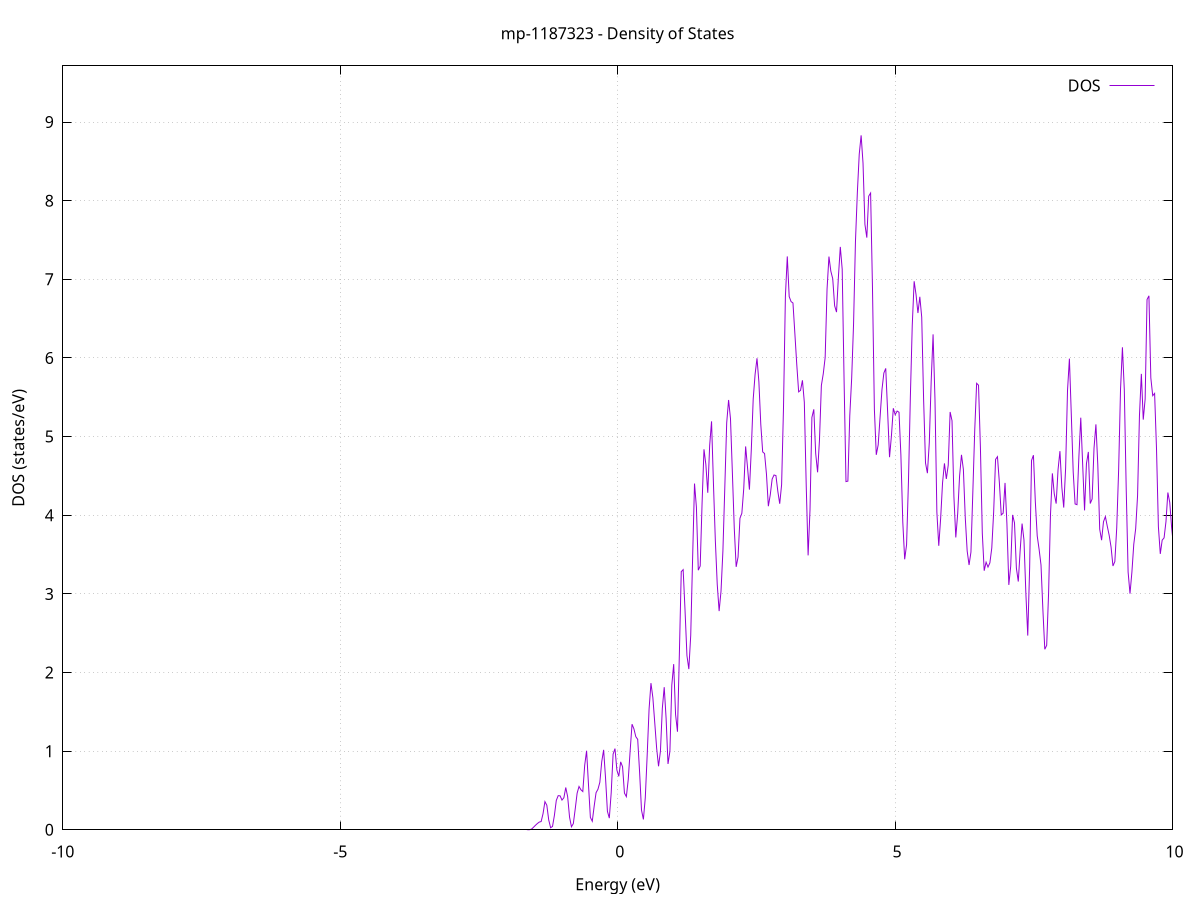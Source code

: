 set title 'mp-1187323 - Density of States'
set xlabel 'Energy (eV)'
set ylabel 'DOS (states/eV)'
set grid
set xrange [-10:10]
set yrange [0:9.715]
set xzeroaxis lt -1
set terminal png size 800,600
set output 'mp-1187323_dos_gnuplot.png'
plot '-' using 1:2 with lines title 'DOS'
-48.368100 0.000000
-48.333900 0.000000
-48.299800 0.000000
-48.265700 0.000000
-48.231600 0.000000
-48.197400 0.000000
-48.163300 0.000000
-48.129200 0.000000
-48.095100 0.000000
-48.060900 0.000000
-48.026800 0.000000
-47.992700 0.000000
-47.958600 0.000000
-47.924400 0.000000
-47.890300 0.000000
-47.856200 0.000000
-47.822100 0.000000
-47.787900 0.000000
-47.753800 0.000000
-47.719700 0.000000
-47.685600 0.000000
-47.651400 0.000000
-47.617300 0.000000
-47.583200 0.000000
-47.549100 0.000000
-47.514900 0.000000
-47.480800 0.000000
-47.446700 0.000000
-47.412600 0.000000
-47.378500 0.000000
-47.344300 0.000000
-47.310200 0.000000
-47.276100 0.000000
-47.242000 0.000000
-47.207800 0.000000
-47.173700 0.000000
-47.139600 0.000000
-47.105500 0.000000
-47.071300 0.000000
-47.037200 0.000000
-47.003100 0.000000
-46.969000 0.000000
-46.934800 0.000000
-46.900700 0.000000
-46.866600 0.000000
-46.832500 0.000000
-46.798300 0.000000
-46.764200 0.000000
-46.730100 0.000000
-46.696000 0.000000
-46.661800 0.000000
-46.627700 0.000000
-46.593600 0.000000
-46.559500 0.000000
-46.525300 0.000000
-46.491200 0.000000
-46.457100 0.000000
-46.423000 0.000000
-46.388800 0.000000
-46.354700 0.000000
-46.320600 0.000000
-46.286500 0.000000
-46.252300 0.000000
-46.218200 0.000000
-46.184100 0.000000
-46.150000 0.000000
-46.115800 0.000000
-46.081700 0.000000
-46.047600 0.000000
-46.013500 0.000000
-45.979300 0.000000
-45.945200 0.000000
-45.911100 0.000000
-45.877000 0.000000
-45.842900 0.000000
-45.808700 0.000000
-45.774600 0.000000
-45.740500 0.000000
-45.706400 0.000000
-45.672200 0.000000
-45.638100 0.000000
-45.604000 0.000000
-45.569900 0.000000
-45.535700 0.000000
-45.501600 0.000000
-45.467500 0.000000
-45.433400 0.000100
-45.399200 0.004600
-45.365100 0.140200
-45.331000 1.758600
-45.296900 9.192500
-45.262700 20.188500
-45.228600 18.716900
-45.194500 7.321600
-45.160400 1.201800
-45.126200 0.082000
-45.092100 0.002300
-45.058000 0.000000
-45.023900 0.000000
-44.989700 0.000000
-44.955600 0.000000
-44.921500 0.000000
-44.887400 0.000000
-44.853200 0.000000
-44.819100 0.000000
-44.785000 0.000000
-44.750900 0.000000
-44.716700 0.000000
-44.682600 0.000000
-44.648500 0.000000
-44.614400 0.000000
-44.580200 0.000000
-44.546100 0.000000
-44.512000 0.000000
-44.477900 0.000000
-44.443700 0.000000
-44.409600 0.000000
-44.375500 0.000000
-44.341400 0.000000
-44.307300 0.000000
-44.273100 0.000000
-44.239000 0.000000
-44.204900 0.000000
-44.170800 0.000000
-44.136600 0.000000
-44.102500 0.000000
-44.068400 0.000000
-44.034300 0.000000
-44.000100 0.000000
-43.966000 0.000000
-43.931900 0.000000
-43.897800 0.000000
-43.863600 0.000000
-43.829500 0.000000
-43.795400 0.000000
-43.761300 0.000000
-43.727100 0.000000
-43.693000 0.000000
-43.658900 0.000000
-43.624800 0.000000
-43.590600 0.000000
-43.556500 0.000000
-43.522400 0.000000
-43.488300 0.000000
-43.454100 0.000000
-43.420000 0.000000
-43.385900 0.000000
-43.351800 0.000000
-43.317600 0.000000
-43.283500 0.000000
-43.249400 0.000000
-43.215300 0.000000
-43.181100 0.000000
-43.147000 0.000000
-43.112900 0.000000
-43.078800 0.000000
-43.044600 0.000000
-43.010500 0.000000
-42.976400 0.000000
-42.942300 0.000000
-42.908100 0.000000
-42.874000 0.000000
-42.839900 0.000000
-42.805800 0.000000
-42.771700 0.000000
-42.737500 0.000000
-42.703400 0.000000
-42.669300 0.000000
-42.635200 0.000000
-42.601000 0.000000
-42.566900 0.000000
-42.532800 0.000000
-42.498700 0.000000
-42.464500 0.000000
-42.430400 0.000000
-42.396300 0.000000
-42.362200 0.000000
-42.328000 0.000000
-42.293900 0.000000
-42.259800 0.000000
-42.225700 0.000000
-42.191500 0.000000
-42.157400 0.000000
-42.123300 0.000000
-42.089200 0.000000
-42.055000 0.000000
-42.020900 0.000000
-41.986800 0.000000
-41.952700 0.000000
-41.918500 0.000000
-41.884400 0.000000
-41.850300 0.000000
-41.816200 0.000000
-41.782000 0.000000
-41.747900 0.000000
-41.713800 0.000000
-41.679700 0.000000
-41.645500 0.000000
-41.611400 0.000000
-41.577300 0.000000
-41.543200 0.000000
-41.509000 0.000000
-41.474900 0.000000
-41.440800 0.000000
-41.406700 0.000000
-41.372500 0.000000
-41.338400 0.000000
-41.304300 0.000000
-41.270200 0.000000
-41.236100 0.000000
-41.201900 0.000000
-41.167800 0.000000
-41.133700 0.000000
-41.099600 0.000000
-41.065400 0.000000
-41.031300 0.000000
-40.997200 0.000000
-40.963100 0.000000
-40.928900 0.000000
-40.894800 0.000000
-40.860700 0.000000
-40.826600 0.000000
-40.792400 0.000000
-40.758300 0.000000
-40.724200 0.000000
-40.690100 0.000000
-40.655900 0.000000
-40.621800 0.000000
-40.587700 0.000000
-40.553600 0.000000
-40.519400 0.000000
-40.485300 0.000000
-40.451200 0.000000
-40.417100 0.000000
-40.382900 0.000000
-40.348800 0.000000
-40.314700 0.000000
-40.280600 0.000000
-40.246400 0.000000
-40.212300 0.000000
-40.178200 0.000000
-40.144100 0.000000
-40.109900 0.000000
-40.075800 0.000000
-40.041700 0.000000
-40.007600 0.000000
-39.973400 0.000000
-39.939300 0.000000
-39.905200 0.000000
-39.871100 0.000000
-39.836900 0.000000
-39.802800 0.000000
-39.768700 0.000000
-39.734600 0.000000
-39.700500 0.000000
-39.666300 0.000000
-39.632200 0.000000
-39.598100 0.000000
-39.564000 0.000000
-39.529800 0.000000
-39.495700 0.000000
-39.461600 0.000000
-39.427500 0.000000
-39.393300 0.000000
-39.359200 0.000000
-39.325100 0.000000
-39.291000 0.000000
-39.256800 0.000000
-39.222700 0.000000
-39.188600 0.000000
-39.154500 0.000000
-39.120300 0.000000
-39.086200 0.000000
-39.052100 0.000000
-39.018000 0.000000
-38.983800 0.000000
-38.949700 0.000000
-38.915600 0.000000
-38.881500 0.000000
-38.847300 0.000000
-38.813200 0.000000
-38.779100 0.000000
-38.745000 0.000000
-38.710800 0.000000
-38.676700 0.000000
-38.642600 0.000000
-38.608500 0.000000
-38.574300 0.000000
-38.540200 0.000000
-38.506100 0.000000
-38.472000 0.000000
-38.437800 0.000000
-38.403700 0.000000
-38.369600 0.000000
-38.335500 0.000000
-38.301300 0.000000
-38.267200 0.000000
-38.233100 0.000000
-38.199000 0.000000
-38.164900 0.000000
-38.130700 0.000000
-38.096600 0.000000
-38.062500 0.000000
-38.028400 0.000000
-37.994200 0.000000
-37.960100 0.000000
-37.926000 0.000000
-37.891900 0.000000
-37.857700 0.000000
-37.823600 0.000000
-37.789500 0.000000
-37.755400 0.000000
-37.721200 0.000000
-37.687100 0.000000
-37.653000 0.000000
-37.618900 0.000000
-37.584700 0.000000
-37.550600 0.000000
-37.516500 0.000000
-37.482400 0.000000
-37.448200 0.000000
-37.414100 0.000000
-37.380000 0.000000
-37.345900 0.000000
-37.311700 0.000000
-37.277600 0.000000
-37.243500 0.000000
-37.209400 0.000000
-37.175200 0.000000
-37.141100 0.000000
-37.107000 0.000000
-37.072900 0.000000
-37.038700 0.000000
-37.004600 0.000000
-36.970500 0.000000
-36.936400 0.000000
-36.902200 0.000000
-36.868100 0.000000
-36.834000 0.000000
-36.799900 0.000000
-36.765700 0.000000
-36.731600 0.000000
-36.697500 0.000000
-36.663400 0.000000
-36.629300 0.000000
-36.595100 0.000000
-36.561000 0.000000
-36.526900 0.000000
-36.492800 0.000000
-36.458600 0.000000
-36.424500 0.000000
-36.390400 0.000000
-36.356300 0.000000
-36.322100 0.000000
-36.288000 0.000000
-36.253900 0.000000
-36.219800 0.000000
-36.185600 0.000000
-36.151500 0.000000
-36.117400 0.000000
-36.083300 0.000000
-36.049100 0.000000
-36.015000 0.000000
-35.980900 0.000000
-35.946800 0.000000
-35.912600 0.000000
-35.878500 0.000000
-35.844400 0.000000
-35.810300 0.000000
-35.776100 0.000000
-35.742000 0.000000
-35.707900 0.000000
-35.673800 0.000000
-35.639600 0.000000
-35.605500 0.000000
-35.571400 0.000000
-35.537300 0.000000
-35.503100 0.000000
-35.469000 0.000000
-35.434900 0.000000
-35.400800 0.000000
-35.366600 0.000000
-35.332500 0.000000
-35.298400 0.000000
-35.264300 0.000000
-35.230100 0.000000
-35.196000 0.000000
-35.161900 0.000000
-35.127800 0.000000
-35.093700 0.000000
-35.059500 0.000000
-35.025400 0.000000
-34.991300 0.000000
-34.957200 0.000000
-34.923000 0.000000
-34.888900 0.000000
-34.854800 0.000000
-34.820700 0.000000
-34.786500 0.000000
-34.752400 0.000000
-34.718300 0.000000
-34.684200 0.000000
-34.650000 0.000000
-34.615900 0.000000
-34.581800 0.000000
-34.547700 0.000000
-34.513500 0.000000
-34.479400 0.000000
-34.445300 0.000000
-34.411200 0.000000
-34.377000 0.000000
-34.342900 0.000000
-34.308800 0.000000
-34.274700 0.000000
-34.240500 0.000000
-34.206400 0.000000
-34.172300 0.000000
-34.138200 0.000000
-34.104000 0.000000
-34.069900 0.000000
-34.035800 0.000000
-34.001700 0.000000
-33.967500 0.000000
-33.933400 0.000000
-33.899300 0.000000
-33.865200 0.000000
-33.831000 0.000000
-33.796900 0.000000
-33.762800 0.000000
-33.728700 0.000000
-33.694500 0.000000
-33.660400 0.000000
-33.626300 0.000000
-33.592200 0.000000
-33.558100 0.000000
-33.523900 0.000000
-33.489800 0.000000
-33.455700 0.000000
-33.421600 0.000000
-33.387400 0.000000
-33.353300 0.000000
-33.319200 0.000000
-33.285100 0.000000
-33.250900 0.000000
-33.216800 0.000000
-33.182700 0.000000
-33.148600 0.000000
-33.114400 0.000000
-33.080300 0.000000
-33.046200 0.000000
-33.012100 0.000000
-32.977900 0.000000
-32.943800 0.000000
-32.909700 0.000000
-32.875600 0.000000
-32.841400 0.000000
-32.807300 0.000000
-32.773200 0.000000
-32.739100 0.000000
-32.704900 0.000000
-32.670800 0.000000
-32.636700 0.000000
-32.602600 0.000000
-32.568400 0.000000
-32.534300 0.000000
-32.500200 0.000000
-32.466100 0.000000
-32.431900 0.000000
-32.397800 0.000000
-32.363700 0.000000
-32.329600 0.000000
-32.295400 0.000000
-32.261300 0.000000
-32.227200 0.000000
-32.193100 0.000000
-32.158900 0.000000
-32.124800 0.000000
-32.090700 0.000000
-32.056600 0.000000
-32.022500 0.000000
-31.988300 0.000000
-31.954200 0.000000
-31.920100 0.000000
-31.886000 0.000000
-31.851800 0.000000
-31.817700 0.000000
-31.783600 0.000000
-31.749500 0.000000
-31.715300 0.000000
-31.681200 0.000000
-31.647100 0.000000
-31.613000 0.000000
-31.578800 0.000000
-31.544700 0.000000
-31.510600 0.000000
-31.476500 0.000000
-31.442300 0.000000
-31.408200 0.000000
-31.374100 0.000000
-31.340000 0.000000
-31.305800 0.000000
-31.271700 0.000000
-31.237600 0.000000
-31.203500 0.000000
-31.169300 0.000000
-31.135200 0.000000
-31.101100 0.000000
-31.067000 0.000000
-31.032800 0.000000
-30.998700 0.000000
-30.964600 0.000000
-30.930500 0.000000
-30.896300 0.000000
-30.862200 0.000000
-30.828100 0.000000
-30.794000 0.000000
-30.759800 0.000000
-30.725700 0.000000
-30.691600 0.000000
-30.657500 0.000000
-30.623300 0.000000
-30.589200 0.000000
-30.555100 0.000000
-30.521000 0.000000
-30.486900 0.000000
-30.452700 0.000000
-30.418600 0.000000
-30.384500 0.000000
-30.350400 0.000000
-30.316200 0.000000
-30.282100 0.000000
-30.248000 0.000000
-30.213900 0.000000
-30.179700 0.000000
-30.145600 0.000000
-30.111500 0.000000
-30.077400 0.000000
-30.043200 0.000000
-30.009100 0.000000
-29.975000 0.000000
-29.940900 0.000000
-29.906700 0.000000
-29.872600 0.000000
-29.838500 0.000000
-29.804400 0.000000
-29.770200 0.000000
-29.736100 0.000000
-29.702000 0.000000
-29.667900 0.000000
-29.633700 0.000000
-29.599600 0.000000
-29.565500 0.000000
-29.531400 0.000000
-29.497200 0.000000
-29.463100 0.000000
-29.429000 0.000000
-29.394900 0.000000
-29.360700 0.000000
-29.326600 0.000000
-29.292500 0.000000
-29.258400 0.000000
-29.224200 0.000000
-29.190100 0.000000
-29.156000 0.000000
-29.121900 0.000000
-29.087700 0.000000
-29.053600 0.000000
-29.019500 0.000000
-28.985400 0.000000
-28.951300 0.000000
-28.917100 0.000000
-28.883000 0.000000
-28.848900 0.000000
-28.814800 0.000000
-28.780600 0.000000
-28.746500 0.000000
-28.712400 0.000000
-28.678300 0.000000
-28.644100 0.000000
-28.610000 0.000000
-28.575900 0.000000
-28.541800 0.000000
-28.507600 0.000000
-28.473500 0.000000
-28.439400 0.000000
-28.405300 0.000000
-28.371100 0.000000
-28.337000 0.000000
-28.302900 0.000000
-28.268800 0.000000
-28.234600 0.000000
-28.200500 0.000000
-28.166400 0.000000
-28.132300 0.000000
-28.098100 0.000000
-28.064000 0.000000
-28.029900 0.000000
-27.995800 0.000000
-27.961600 0.000000
-27.927500 0.000000
-27.893400 0.000000
-27.859300 0.000000
-27.825100 0.000000
-27.791000 0.000000
-27.756900 0.000000
-27.722800 0.000000
-27.688600 0.000000
-27.654500 0.000000
-27.620400 0.000000
-27.586300 0.000000
-27.552100 0.000000
-27.518000 0.000000
-27.483900 0.000000
-27.449800 0.000000
-27.415700 0.000000
-27.381500 0.000000
-27.347400 0.000000
-27.313300 0.000000
-27.279200 0.000000
-27.245000 0.000000
-27.210900 0.000000
-27.176800 0.000000
-27.142700 0.000000
-27.108500 0.000000
-27.074400 0.000000
-27.040300 0.000000
-27.006200 0.000000
-26.972000 0.000000
-26.937900 0.000000
-26.903800 0.000000
-26.869700 0.000000
-26.835500 0.000000
-26.801400 0.000000
-26.767300 0.000000
-26.733200 0.000000
-26.699000 0.000000
-26.664900 0.000000
-26.630800 0.000000
-26.596700 0.000000
-26.562500 0.000000
-26.528400 0.000000
-26.494300 0.000000
-26.460200 0.000000
-26.426000 0.000000
-26.391900 0.000000
-26.357800 0.000000
-26.323700 0.000000
-26.289500 0.000000
-26.255400 0.000000
-26.221300 0.000000
-26.187200 0.000000
-26.153000 0.000000
-26.118900 0.000000
-26.084800 0.000000
-26.050700 0.000000
-26.016600 0.000000
-25.982400 0.000000
-25.948300 0.000000
-25.914200 0.000000
-25.880100 0.000000
-25.845900 0.000000
-25.811800 0.000000
-25.777700 0.000000
-25.743600 0.000000
-25.709400 0.000000
-25.675300 0.000000
-25.641200 0.000000
-25.607100 0.000000
-25.572900 0.000000
-25.538800 0.000000
-25.504700 0.000000
-25.470600 0.000000
-25.436400 0.000000
-25.402300 0.000000
-25.368200 0.000000
-25.334100 0.000000
-25.299900 0.000000
-25.265800 0.000000
-25.231700 0.000000
-25.197600 0.000000
-25.163400 0.000000
-25.129300 0.000000
-25.095200 0.000000
-25.061100 0.000000
-25.026900 0.000000
-24.992800 0.000000
-24.958700 0.000000
-24.924600 0.000000
-24.890400 0.000000
-24.856300 0.000000
-24.822200 0.000000
-24.788100 0.000000
-24.753900 0.000000
-24.719800 0.000000
-24.685700 0.000000
-24.651600 0.000000
-24.617400 0.000000
-24.583300 0.000000
-24.549200 0.000000
-24.515100 0.000000
-24.481000 0.000000
-24.446800 0.000000
-24.412700 0.000000
-24.378600 0.000000
-24.344500 0.000000
-24.310300 0.000000
-24.276200 0.000000
-24.242100 0.000000
-24.208000 0.000000
-24.173800 0.000000
-24.139700 0.000000
-24.105600 0.000000
-24.071500 0.000000
-24.037300 0.000000
-24.003200 0.000000
-23.969100 0.000000
-23.935000 0.000000
-23.900800 0.000000
-23.866700 0.000000
-23.832600 0.000000
-23.798500 0.000000
-23.764300 0.000000
-23.730200 0.000000
-23.696100 0.000000
-23.662000 0.000000
-23.627800 0.000000
-23.593700 0.000000
-23.559600 0.000100
-23.525500 0.008000
-23.491300 0.273100
-23.457200 3.852100
-23.423100 22.744000
-23.389000 56.675600
-23.354800 59.907900
-23.320700 26.864500
-23.286600 5.085400
-23.252500 0.402900
-23.218300 0.013200
-23.184200 0.000200
-23.150100 0.000000
-23.116000 0.000000
-23.081800 0.000000
-23.047700 0.000000
-23.013600 0.000000
-22.979500 0.000000
-22.945400 0.000000
-22.911200 0.000000
-22.877100 0.000000
-22.843000 0.000000
-22.808900 0.000000
-22.774700 0.000000
-22.740600 0.000000
-22.706500 0.000000
-22.672400 0.000000
-22.638200 0.000000
-22.604100 0.000000
-22.570000 0.000000
-22.535900 0.000000
-22.501700 0.000000
-22.467600 0.000000
-22.433500 0.000000
-22.399400 0.000000
-22.365200 0.000000
-22.331100 0.000000
-22.297000 0.000000
-22.262900 0.000000
-22.228700 0.000000
-22.194600 0.000000
-22.160500 0.000000
-22.126400 0.000000
-22.092200 0.000000
-22.058100 0.000000
-22.024000 0.000000
-21.989900 0.000000
-21.955700 0.000000
-21.921600 0.000000
-21.887500 0.000000
-21.853400 0.000000
-21.819200 0.000000
-21.785100 0.000000
-21.751000 0.000000
-21.716900 0.000000
-21.682700 0.000000
-21.648600 0.000000
-21.614500 0.000000
-21.580400 0.000000
-21.546200 0.000000
-21.512100 0.000000
-21.478000 0.000000
-21.443900 0.000000
-21.409800 0.000000
-21.375600 0.000000
-21.341500 0.000000
-21.307400 0.000000
-21.273300 0.000000
-21.239100 0.000000
-21.205000 0.000000
-21.170900 0.000000
-21.136800 0.000000
-21.102600 0.000000
-21.068500 0.000000
-21.034400 0.000000
-21.000300 0.000000
-20.966100 0.000000
-20.932000 0.000000
-20.897900 0.000000
-20.863800 0.000000
-20.829600 0.000000
-20.795500 0.000000
-20.761400 0.000000
-20.727300 0.000000
-20.693100 0.000000
-20.659000 0.000000
-20.624900 0.000000
-20.590800 0.000000
-20.556600 0.000000
-20.522500 0.000000
-20.488400 0.000000
-20.454300 0.000000
-20.420100 0.000000
-20.386000 0.000000
-20.351900 0.000000
-20.317800 0.000000
-20.283600 0.000000
-20.249500 0.000000
-20.215400 0.000000
-20.181300 0.000000
-20.147100 0.000000
-20.113000 0.000000
-20.078900 0.000000
-20.044800 0.000000
-20.010600 0.000000
-19.976500 0.000000
-19.942400 0.000000
-19.908300 0.000000
-19.874200 0.000000
-19.840000 0.000000
-19.805900 0.000000
-19.771800 0.000000
-19.737700 0.000000
-19.703500 0.000000
-19.669400 0.000000
-19.635300 0.000000
-19.601200 0.000000
-19.567000 0.000000
-19.532900 0.000000
-19.498800 0.000000
-19.464700 0.000000
-19.430500 0.000000
-19.396400 0.000000
-19.362300 0.000200
-19.328200 0.005900
-19.294000 0.089800
-19.259900 0.638000
-19.225800 2.281700
-19.191700 4.728100
-19.157500 7.086900
-19.123400 9.681100
-19.089300 12.933500
-19.055200 15.947400
-19.021000 17.851600
-18.986900 19.601000
-18.952800 22.208700
-18.918700 24.747700
-18.884500 23.326400
-18.850400 18.269700
-18.816300 16.898600
-18.782200 19.636300
-18.748000 21.609700
-18.713900 23.239600
-18.679800 25.231400
-18.645700 25.667000
-18.611500 26.183800
-18.577400 29.557300
-18.543300 34.977400
-18.509200 40.013700
-18.475000 39.782000
-18.440900 28.743300
-18.406800 12.862900
-18.372700 3.225100
-18.338600 0.426000
-18.304400 0.028200
-18.270300 0.000900
-18.236200 0.000000
-18.202100 0.000000
-18.167900 0.000000
-18.133800 0.000000
-18.099700 0.000000
-18.065600 0.000000
-18.031400 0.000000
-17.997300 0.000000
-17.963200 0.000000
-17.929100 0.000000
-17.894900 0.000000
-17.860800 0.000000
-17.826700 0.000000
-17.792600 0.000000
-17.758400 0.000000
-17.724300 0.000000
-17.690200 0.000000
-17.656100 0.000000
-17.621900 0.000000
-17.587800 0.000000
-17.553700 0.000000
-17.519600 0.000000
-17.485400 0.000000
-17.451300 0.000000
-17.417200 0.000000
-17.383100 0.000000
-17.348900 0.000000
-17.314800 0.000000
-17.280700 0.000000
-17.246600 0.000000
-17.212400 0.000000
-17.178300 0.000000
-17.144200 0.000000
-17.110100 0.000000
-17.075900 0.000000
-17.041800 0.000000
-17.007700 0.000000
-16.973600 0.000000
-16.939400 0.000000
-16.905300 0.000000
-16.871200 0.000000
-16.837100 0.000000
-16.803000 0.000000
-16.768800 0.000000
-16.734700 0.000000
-16.700600 0.000000
-16.666500 0.000000
-16.632300 0.000000
-16.598200 0.000000
-16.564100 0.000000
-16.530000 0.000000
-16.495800 0.000000
-16.461700 0.000000
-16.427600 0.000000
-16.393500 0.000000
-16.359300 0.000000
-16.325200 0.000000
-16.291100 0.000000
-16.257000 0.000000
-16.222800 0.000000
-16.188700 0.000000
-16.154600 0.000000
-16.120500 0.000000
-16.086300 0.000000
-16.052200 0.000000
-16.018100 0.000000
-15.984000 0.000000
-15.949800 0.000000
-15.915700 0.000000
-15.881600 0.000000
-15.847500 0.000000
-15.813300 0.000000
-15.779200 0.000000
-15.745100 0.000000
-15.711000 0.000000
-15.676800 0.000000
-15.642700 0.000000
-15.608600 0.000000
-15.574500 0.000000
-15.540300 0.000000
-15.506200 0.000000
-15.472100 0.000000
-15.438000 0.000000
-15.403800 0.000000
-15.369700 0.000000
-15.335600 0.000000
-15.301500 0.000000
-15.267400 0.000000
-15.233200 0.000000
-15.199100 0.000000
-15.165000 0.000000
-15.130900 0.000000
-15.096700 0.000000
-15.062600 0.000000
-15.028500 0.000000
-14.994400 0.000000
-14.960200 0.000000
-14.926100 0.000000
-14.892000 0.000000
-14.857900 0.000000
-14.823700 0.000000
-14.789600 0.000000
-14.755500 0.000000
-14.721400 0.000000
-14.687200 0.000000
-14.653100 0.000000
-14.619000 0.000000
-14.584900 0.000000
-14.550700 0.000000
-14.516600 0.000000
-14.482500 0.000000
-14.448400 0.000000
-14.414200 0.000000
-14.380100 0.000000
-14.346000 0.000000
-14.311900 0.000000
-14.277700 0.000000
-14.243600 0.000000
-14.209500 0.000000
-14.175400 0.000000
-14.141200 0.000000
-14.107100 0.000000
-14.073000 0.000000
-14.038900 0.000000
-14.004700 0.000000
-13.970600 0.000000
-13.936500 0.000000
-13.902400 0.000000
-13.868200 0.000000
-13.834100 0.000000
-13.800000 0.000000
-13.765900 0.000000
-13.731800 0.000000
-13.697600 0.000000
-13.663500 0.000000
-13.629400 0.000000
-13.595300 0.000000
-13.561100 0.000000
-13.527000 0.000000
-13.492900 0.000000
-13.458800 0.000000
-13.424600 0.000000
-13.390500 0.000000
-13.356400 0.000000
-13.322300 0.000000
-13.288100 0.000000
-13.254000 0.000000
-13.219900 0.000000
-13.185800 0.000000
-13.151600 0.000000
-13.117500 0.000000
-13.083400 0.000000
-13.049300 0.000000
-13.015100 0.000000
-12.981000 0.000000
-12.946900 0.000000
-12.912800 0.000000
-12.878600 0.000000
-12.844500 0.000000
-12.810400 0.000000
-12.776300 0.000000
-12.742100 0.000000
-12.708000 0.000000
-12.673900 0.000000
-12.639800 0.000000
-12.605600 0.000000
-12.571500 0.000000
-12.537400 0.000000
-12.503300 0.000000
-12.469100 0.000000
-12.435000 0.000000
-12.400900 0.000000
-12.366800 0.000000
-12.332600 0.000000
-12.298500 0.000000
-12.264400 0.000000
-12.230300 0.000000
-12.196200 0.000000
-12.162000 0.000000
-12.127900 0.000000
-12.093800 0.000000
-12.059700 0.000000
-12.025500 0.000000
-11.991400 0.000000
-11.957300 0.000000
-11.923200 0.000000
-11.889000 0.000000
-11.854900 0.000000
-11.820800 0.000000
-11.786700 0.000000
-11.752500 0.000000
-11.718400 0.000000
-11.684300 0.000000
-11.650200 0.000000
-11.616000 0.000000
-11.581900 0.000000
-11.547800 0.000000
-11.513700 0.000000
-11.479500 0.000000
-11.445400 0.000000
-11.411300 0.000000
-11.377200 0.000000
-11.343000 0.000000
-11.308900 0.000000
-11.274800 0.000000
-11.240700 0.000000
-11.206500 0.000000
-11.172400 0.000000
-11.138300 0.000000
-11.104200 0.000000
-11.070000 0.000000
-11.035900 0.000000
-11.001800 0.000000
-10.967700 0.000000
-10.933500 0.000000
-10.899400 0.000000
-10.865300 0.000000
-10.831200 0.000000
-10.797000 0.000000
-10.762900 0.000000
-10.728800 0.000000
-10.694700 0.000000
-10.660600 0.000000
-10.626400 0.000000
-10.592300 0.000000
-10.558200 0.000000
-10.524100 0.000000
-10.489900 0.000000
-10.455800 0.000000
-10.421700 0.000000
-10.387600 0.000000
-10.353400 0.000000
-10.319300 0.000000
-10.285200 0.000000
-10.251100 0.000000
-10.216900 0.000000
-10.182800 0.000000
-10.148700 0.000000
-10.114600 0.000000
-10.080400 0.000000
-10.046300 0.000000
-10.012200 0.000000
-9.978100 0.000000
-9.943900 0.000000
-9.909800 0.000000
-9.875700 0.000000
-9.841600 0.000000
-9.807400 0.000000
-9.773300 0.000000
-9.739200 0.000000
-9.705100 0.000000
-9.670900 0.000000
-9.636800 0.000000
-9.602700 0.000000
-9.568600 0.000000
-9.534400 0.000000
-9.500300 0.000000
-9.466200 0.000000
-9.432100 0.000000
-9.397900 0.000000
-9.363800 0.000000
-9.329700 0.000000
-9.295600 0.000000
-9.261400 0.000000
-9.227300 0.000000
-9.193200 0.000000
-9.159100 0.000000
-9.125000 0.000000
-9.090800 0.000000
-9.056700 0.000000
-9.022600 0.000000
-8.988500 0.000000
-8.954300 0.000000
-8.920200 0.000000
-8.886100 0.000000
-8.852000 0.000000
-8.817800 0.000000
-8.783700 0.000000
-8.749600 0.000000
-8.715500 0.000000
-8.681300 0.000000
-8.647200 0.000000
-8.613100 0.000000
-8.579000 0.000000
-8.544800 0.000000
-8.510700 0.000000
-8.476600 0.000000
-8.442500 0.000000
-8.408300 0.000000
-8.374200 0.000000
-8.340100 0.000000
-8.306000 0.000000
-8.271800 0.000000
-8.237700 0.000000
-8.203600 0.000000
-8.169500 0.000000
-8.135300 0.000000
-8.101200 0.000000
-8.067100 0.000000
-8.033000 0.000000
-7.998800 0.000000
-7.964700 0.000000
-7.930600 0.000000
-7.896500 0.000000
-7.862300 0.000000
-7.828200 0.000000
-7.794100 0.000000
-7.760000 0.000000
-7.725800 0.000000
-7.691700 0.000000
-7.657600 0.000000
-7.623500 0.000000
-7.589400 0.000000
-7.555200 0.000000
-7.521100 0.000000
-7.487000 0.000000
-7.452900 0.000000
-7.418700 0.000000
-7.384600 0.000000
-7.350500 0.000000
-7.316400 0.000000
-7.282200 0.000000
-7.248100 0.000000
-7.214000 0.000000
-7.179900 0.000000
-7.145700 0.000000
-7.111600 0.000000
-7.077500 0.000000
-7.043400 0.000000
-7.009200 0.000000
-6.975100 0.000000
-6.941000 0.000000
-6.906900 0.000000
-6.872700 0.000000
-6.838600 0.000000
-6.804500 0.000000
-6.770400 0.000000
-6.736200 0.000000
-6.702100 0.000000
-6.668000 0.000000
-6.633900 0.000000
-6.599700 0.000000
-6.565600 0.000000
-6.531500 0.000000
-6.497400 0.000000
-6.463200 0.000000
-6.429100 0.000000
-6.395000 0.000000
-6.360900 0.000000
-6.326700 0.000000
-6.292600 0.000000
-6.258500 0.000000
-6.224400 0.000000
-6.190200 0.000000
-6.156100 0.000000
-6.122000 0.000000
-6.087900 0.000000
-6.053800 0.000000
-6.019600 0.000000
-5.985500 0.000000
-5.951400 0.000000
-5.917300 0.000000
-5.883100 0.000000
-5.849000 0.000000
-5.814900 0.000000
-5.780800 0.000000
-5.746600 0.000000
-5.712500 0.000000
-5.678400 0.000000
-5.644300 0.000000
-5.610100 0.000000
-5.576000 0.000000
-5.541900 0.000000
-5.507800 0.000000
-5.473600 0.000000
-5.439500 0.000000
-5.405400 0.000000
-5.371300 0.000000
-5.337100 0.000000
-5.303000 0.000000
-5.268900 0.000000
-5.234800 0.000000
-5.200600 0.000000
-5.166500 0.000000
-5.132400 0.000000
-5.098300 0.000000
-5.064100 0.000000
-5.030000 0.000000
-4.995900 0.000000
-4.961800 0.000000
-4.927600 0.000000
-4.893500 0.000000
-4.859400 0.000000
-4.825300 0.000000
-4.791100 0.000000
-4.757000 0.000000
-4.722900 0.000000
-4.688800 0.000000
-4.654600 0.000000
-4.620500 0.000000
-4.586400 0.000000
-4.552300 0.000000
-4.518200 0.000000
-4.484000 0.000000
-4.449900 0.000000
-4.415800 0.000000
-4.381700 0.000000
-4.347500 0.000000
-4.313400 0.000000
-4.279300 0.000000
-4.245200 0.000000
-4.211000 0.000000
-4.176900 0.000000
-4.142800 0.000000
-4.108700 0.000000
-4.074500 0.000000
-4.040400 0.000000
-4.006300 0.000000
-3.972200 0.000000
-3.938000 0.000000
-3.903900 0.000000
-3.869800 0.000000
-3.835700 0.000000
-3.801500 0.000000
-3.767400 0.000000
-3.733300 0.000000
-3.699200 0.000000
-3.665000 0.000000
-3.630900 0.000000
-3.596800 0.000000
-3.562700 0.000000
-3.528500 0.000000
-3.494400 0.000000
-3.460300 0.000000
-3.426200 0.000000
-3.392000 0.000000
-3.357900 0.000000
-3.323800 0.000000
-3.289700 0.000000
-3.255500 0.000000
-3.221400 0.000000
-3.187300 0.000000
-3.153200 0.000000
-3.119000 0.000000
-3.084900 0.000000
-3.050800 0.000000
-3.016700 0.000000
-2.982600 0.000000
-2.948400 0.000000
-2.914300 0.000000
-2.880200 0.000000
-2.846100 0.000000
-2.811900 0.000000
-2.777800 0.000000
-2.743700 0.000000
-2.709600 0.000000
-2.675400 0.000000
-2.641300 0.000000
-2.607200 0.000000
-2.573100 0.000000
-2.538900 0.000000
-2.504800 0.000000
-2.470700 0.000000
-2.436600 0.000000
-2.402400 0.000000
-2.368300 0.000000
-2.334200 0.000000
-2.300100 0.000000
-2.265900 0.000000
-2.231800 0.000000
-2.197700 0.000000
-2.163600 0.000000
-2.129400 0.000000
-2.095300 0.000000
-2.061200 0.000000
-2.027100 0.000000
-1.992900 0.000000
-1.958800 0.000000
-1.924700 0.000000
-1.890600 0.000000
-1.856400 0.000000
-1.822300 0.000000
-1.788200 0.000000
-1.754100 0.000000
-1.719900 0.000000
-1.685800 0.000000
-1.651700 0.000000
-1.617600 0.000100
-1.583400 0.001200
-1.549300 0.009700
-1.515200 0.032900
-1.481100 0.057300
-1.447000 0.079400
-1.412800 0.097800
-1.378700 0.104800
-1.344600 0.204700
-1.310500 0.358000
-1.276300 0.311700
-1.242200 0.125000
-1.208100 0.026200
-1.174000 0.042000
-1.139800 0.182900
-1.105700 0.373100
-1.071600 0.433800
-1.037500 0.431800
-1.003300 0.377700
-0.969200 0.407000
-0.935100 0.537400
-0.901000 0.420800
-0.866800 0.160400
-0.832700 0.038000
-0.798600 0.078300
-0.764500 0.264900
-0.730300 0.465300
-0.696200 0.550800
-0.662100 0.508900
-0.628000 0.486000
-0.593800 0.820300
-0.559700 1.005100
-0.525600 0.575000
-0.491500 0.157400
-0.457300 0.108400
-0.423200 0.299000
-0.389100 0.471600
-0.355000 0.515100
-0.320800 0.604300
-0.286700 0.866300
-0.252600 1.016400
-0.218500 0.661900
-0.184300 0.235000
-0.150200 0.148100
-0.116100 0.470600
-0.082000 0.961800
-0.047800 1.032200
-0.013700 0.759100
0.020400 0.679400
0.054500 0.863800
0.088600 0.802200
0.122800 0.466400
0.156900 0.421300
0.191000 0.639200
0.225100 1.000500
0.259300 1.342900
0.293400 1.283000
0.327500 1.183700
0.361600 1.149600
0.395800 0.731000
0.429900 0.250500
0.464000 0.131600
0.498100 0.406800
0.532300 0.947500
0.566400 1.534100
0.600500 1.864900
0.634600 1.680700
0.668800 1.361400
0.702900 1.037000
0.737000 0.807500
0.771100 0.998100
0.805300 1.543800
0.839400 1.813200
0.873500 1.415000
0.907600 0.837200
0.941800 0.997200
0.975900 1.838800
1.010000 2.106700
1.044100 1.464800
1.078300 1.246900
1.112400 2.233700
1.146500 3.282900
1.180600 3.308200
1.214800 2.787300
1.248900 2.215400
1.283000 2.043300
1.317100 2.471700
1.351300 3.461200
1.385400 4.403000
1.419500 4.102600
1.453600 3.301300
1.487800 3.354300
1.521900 4.157500
1.556000 4.838600
1.590100 4.643300
1.624200 4.286000
1.658400 4.886200
1.692500 5.194300
1.726600 4.401500
1.760700 3.679100
1.794900 3.121600
1.829000 2.780800
1.863100 3.034400
1.897200 3.547400
1.931400 4.354300
1.965500 5.175800
1.999600 5.465800
2.033700 5.228600
2.067900 4.540000
2.102000 3.834800
2.136100 3.343700
2.170200 3.468900
2.204400 3.961200
2.238500 4.025000
2.272600 4.337400
2.306700 4.875500
2.340900 4.606100
2.375000 4.325900
2.409100 4.836700
2.443200 5.477900
2.477400 5.793200
2.511500 5.996300
2.545600 5.695500
2.579700 5.156500
2.613900 4.805700
2.648000 4.784700
2.682100 4.522800
2.716200 4.115000
2.750400 4.258400
2.784500 4.460100
2.818600 4.512200
2.852700 4.504700
2.886900 4.304600
2.921000 4.146300
2.955100 4.388600
2.989200 5.370800
3.023400 6.784000
3.057500 7.291600
3.091600 6.781600
3.125700 6.717000
3.159800 6.699200
3.194000 6.312000
3.228100 5.918700
3.262200 5.569400
3.296300 5.588500
3.330500 5.716100
3.364600 5.436100
3.398700 4.378900
3.432800 3.489900
3.467000 4.070100
3.501100 5.244000
3.535200 5.346900
3.569300 4.786000
3.603500 4.546100
3.637600 4.958200
3.671700 5.651000
3.705800 5.799200
3.740000 6.005300
3.774100 6.875800
3.808200 7.289700
3.842300 7.104200
3.876500 7.007800
3.910600 6.664500
3.944700 6.583400
3.978800 7.031400
4.013000 7.412900
4.047100 7.128900
4.081200 5.707600
4.115300 4.428000
4.149500 4.433900
4.183600 5.265900
4.217700 5.740400
4.251800 6.432000
4.286000 7.479500
4.320100 8.102600
4.354200 8.591300
4.388300 8.831500
4.422500 8.476600
4.456600 7.699800
4.490700 7.530700
4.524800 8.058100
4.559000 8.097900
4.593100 6.884400
4.627200 5.345000
4.661300 4.768500
4.695400 4.894500
4.729600 5.246000
4.763700 5.597100
4.797800 5.808600
4.831900 5.867600
4.866100 5.310900
4.900200 4.738400
4.934300 5.009300
4.968400 5.360500
5.002600 5.278100
5.036700 5.325000
5.070800 5.310000
5.104900 4.765400
5.139100 3.913700
5.173200 3.439800
5.207300 3.625700
5.241400 4.435000
5.275600 5.505900
5.309700 6.415900
5.343800 6.975700
5.377900 6.806800
5.412100 6.571800
5.446200 6.778400
5.480300 6.518600
5.514400 5.471000
5.548600 4.664300
5.582700 4.535200
5.616800 4.922500
5.650900 5.704300
5.685100 6.300900
5.719200 5.474500
5.753300 4.040200
5.787400 3.611500
5.821600 3.962500
5.855700 4.412600
5.889800 4.659600
5.923900 4.461600
5.958100 4.636600
5.992200 5.313500
6.026300 5.202300
6.060400 4.236700
6.094500 3.717800
6.128700 4.022800
6.162800 4.501200
6.196900 4.768500
6.231000 4.583200
6.265200 3.969600
6.299300 3.546600
6.333400 3.367000
6.367500 3.532100
6.401700 4.297400
6.435800 5.082400
6.469900 5.678100
6.504000 5.654200
6.538200 4.859900
6.572300 3.769500
6.606400 3.294600
6.640500 3.403000
6.674700 3.341000
6.708800 3.394600
6.742900 3.583400
6.777000 4.042900
6.811200 4.710400
6.845300 4.744800
6.879400 4.419500
6.913500 4.003700
6.947700 4.026100
6.981800 4.411100
7.015900 3.890200
7.050000 3.113900
7.084200 3.352500
7.118300 4.004600
7.152400 3.903000
7.186500 3.327000
7.220700 3.157300
7.254800 3.555700
7.288900 3.894200
7.323000 3.686000
7.357200 3.008900
7.391300 2.469900
7.425400 3.334200
7.459500 4.696500
7.493700 4.763800
7.527800 4.173300
7.561900 3.737500
7.596000 3.566100
7.630100 3.367900
7.664300 2.794500
7.698400 2.295400
7.732500 2.345400
7.766600 3.005500
7.800800 4.002000
7.834900 4.532900
7.869000 4.273400
7.903100 4.148200
7.937300 4.580000
7.971400 4.815400
8.005500 4.356100
8.039600 4.097700
8.073800 4.600000
8.107900 5.587000
8.142000 5.991900
8.176100 5.281900
8.210300 4.551900
8.244400 4.143600
8.278500 4.134500
8.312600 4.740700
8.346800 5.240600
8.380900 4.647500
8.415000 4.062300
8.449100 4.656800
8.483300 4.805300
8.517400 4.149100
8.551500 4.207200
8.585600 4.852900
8.619800 5.156100
8.653900 4.638500
8.688000 3.823000
8.722100 3.682700
8.756300 3.917400
8.790400 3.982500
8.824500 3.860700
8.858600 3.745600
8.892800 3.595800
8.926900 3.354700
8.961000 3.411500
8.995100 3.843900
9.029300 4.578800
9.063400 5.603900
9.097500 6.135700
9.131600 5.594700
9.165700 4.338100
9.199900 3.278600
9.234000 3.003000
9.268100 3.274400
9.302200 3.631000
9.336400 3.829500
9.370500 4.250800
9.404600 5.268200
9.438700 5.798200
9.472900 5.216300
9.507000 5.477600
9.541100 6.743300
9.575200 6.790800
9.609400 5.747600
9.643500 5.520400
9.677600 5.549600
9.711700 4.847600
9.745900 3.853800
9.780000 3.508400
9.814100 3.683500
9.848200 3.712100
9.882400 3.919100
9.916500 4.289100
9.950600 4.162600
9.984700 3.840000
10.018900 3.601400
10.053000 3.355400
10.087100 3.088800
10.121200 3.422000
10.155400 4.236700
10.189500 4.505100
10.223600 4.417300
10.257700 4.398300
10.291900 3.941800
10.326000 3.353600
10.360100 3.208700
10.394200 3.402600
10.428400 3.637900
10.462500 4.001100
10.496600 4.229400
10.530700 4.248400
10.564900 4.393400
10.599000 4.038600
10.633100 3.200500
10.667200 2.435400
10.701300 1.875800
10.735500 1.968700
10.769600 2.618100
10.803700 3.091700
10.837800 2.992800
10.872000 2.318600
10.906100 1.583400
10.940200 1.013000
10.974300 0.696300
11.008500 1.025300
11.042600 1.975600
11.076700 2.328800
11.110800 2.026800
11.145000 2.171600
11.179100 2.267100
11.213200 1.882100
11.247300 1.319000
11.281500 1.007300
11.315600 1.121800
11.349700 1.165300
11.383800 0.861600
11.418000 0.669800
11.452100 1.091200
11.486200 1.545200
11.520300 1.521300
11.554500 1.572300
11.588600 1.766700
11.622700 2.216000
11.656800 3.301400
11.691000 3.983400
11.725100 3.504200
11.759200 3.056600
11.793300 2.845100
11.827500 2.531400
11.861600 2.352500
11.895700 2.397500
11.929800 2.467600
11.964000 2.574100
11.998100 3.051500
12.032200 3.276000
12.066300 3.132500
12.100500 3.174300
12.134600 2.844200
12.168700 2.230700
12.202800 2.221400
12.236900 2.866600
12.271100 3.412000
12.305200 3.593600
12.339300 3.529400
12.373400 3.320600
12.407600 3.624300
12.441700 4.425500
12.475800 4.495200
12.509900 4.031900
12.544100 4.048800
12.578200 3.927900
12.612300 3.296500
12.646400 2.964200
12.680600 3.071600
12.714700 3.239900
12.748800 3.417900
12.782900 3.340700
12.817100 2.952600
12.851200 2.712600
12.885300 2.334600
12.919400 2.089600
12.953600 2.615700
12.987700 3.010400
13.021800 2.623600
13.055900 2.139700
13.090100 2.291000
13.124200 2.720600
13.158300 2.742600
13.192400 2.805900
13.226600 3.072300
13.260700 3.006200
13.294800 2.709600
13.328900 2.899800
13.363100 3.614600
13.397200 4.042400
13.431300 3.689100
13.465400 3.055100
13.499600 2.690500
13.533700 2.425900
13.567800 2.248600
13.601900 2.147400
13.636100 2.082300
13.670200 2.172400
13.704300 3.122800
13.738400 8.765000
13.772500 30.789800
13.806700 63.226800
13.840800 60.060100
13.874900 25.824600
13.909000 6.072900
13.943200 2.645200
13.977300 3.193800
14.011400 3.579400
14.045500 3.553700
14.079700 3.474700
14.113800 3.608100
14.147900 3.639900
14.182000 3.320400
14.216200 2.845500
14.250300 2.866700
14.284400 3.501200
14.318500 3.728500
14.352700 3.748200
14.386800 4.071800
14.420900 4.084800
14.455000 3.547800
14.489200 2.977500
14.523300 2.561200
14.557400 2.205300
14.591500 2.818600
14.625700 4.291500
14.659800 4.701300
14.693900 4.001500
14.728000 3.517500
14.762200 3.025000
14.796300 2.575200
14.830400 3.033000
14.864500 3.880200
14.898700 4.235900
14.932800 4.003500
14.966900 3.817300
15.001000 3.805800
15.035200 3.713100
15.069300 3.796100
15.103400 4.433500
15.137500 5.580100
15.171700 5.548600
15.205800 4.357200
15.239900 3.918000
15.274000 4.243700
15.308100 5.017300
15.342300 5.846700
15.376400 5.873600
15.410500 5.125400
15.444600 4.233600
15.478800 3.330700
15.512900 3.124100
15.547000 4.021800
15.581100 4.617100
15.615300 4.402900
15.649400 3.977100
15.683500 3.696400
15.717600 3.845600
15.751800 3.718200
15.785900 2.932800
15.820000 2.379100
15.854100 2.413400
15.888300 2.551000
15.922400 2.913500
15.956500 3.636000
15.990600 3.728000
16.024800 3.269800
16.058900 3.160700
16.093000 3.258700
16.127100 3.302000
16.161300 3.483400
16.195400 3.308200
16.229500 2.385200
16.263600 1.692800
16.297800 1.409100
16.331900 1.059500
16.366000 0.935600
16.400100 0.864400
16.434300 0.549400
16.468400 0.284400
16.502500 0.290800
16.536600 0.383300
16.570800 0.344800
16.604900 0.330400
16.639000 0.340700
16.673100 0.255600
16.707300 0.119400
16.741400 0.043600
16.775500 0.040900
16.809600 0.040600
16.843700 0.018500
16.877900 0.003500
16.912000 0.000300
16.946100 0.000000
16.980200 0.000000
17.014400 0.000000
17.048500 0.000000
17.082600 0.000000
17.116700 0.000000
17.150900 0.000000
17.185000 0.000000
17.219100 0.000000
17.253200 0.000000
17.287400 0.000000
17.321500 0.000000
17.355600 0.000000
17.389700 0.000000
17.423900 0.000000
17.458000 0.000000
17.492100 0.000000
17.526200 0.000000
17.560400 0.000000
17.594500 0.000000
17.628600 0.000000
17.662700 0.000000
17.696900 0.000000
17.731000 0.000000
17.765100 0.000000
17.799200 0.000000
17.833400 0.000000
17.867500 0.000000
17.901600 0.000000
17.935700 0.000000
17.969900 0.000000
18.004000 0.000000
18.038100 0.000000
18.072200 0.000000
18.106400 0.000000
18.140500 0.000000
18.174600 0.000000
18.208700 0.000000
18.242900 0.000000
18.277000 0.000000
18.311100 0.000000
18.345200 0.000000
18.379300 0.000000
18.413500 0.000000
18.447600 0.000000
18.481700 0.000000
18.515800 0.000000
18.550000 0.000000
18.584100 0.000000
18.618200 0.000000
18.652300 0.000000
18.686500 0.000000
18.720600 0.000000
18.754700 0.000000
18.788800 0.000000
18.823000 0.000000
18.857100 0.000000
18.891200 0.000000
18.925300 0.000000
18.959500 0.000000
18.993600 0.000000
19.027700 0.000000
19.061800 0.000000
19.096000 0.000000
19.130100 0.000000
19.164200 0.000000
19.198300 0.000000
19.232500 0.000000
19.266600 0.000000
19.300700 0.000000
19.334800 0.000000
19.369000 0.000000
19.403100 0.000000
19.437200 0.000000
19.471300 0.000000
19.505500 0.000000
19.539600 0.000000
19.573700 0.000000
19.607800 0.000000
19.642000 0.000000
19.676100 0.000000
19.710200 0.000000
19.744300 0.000000
19.778500 0.000000
19.812600 0.000000
19.846700 0.000000
19.880800 0.000000
e
